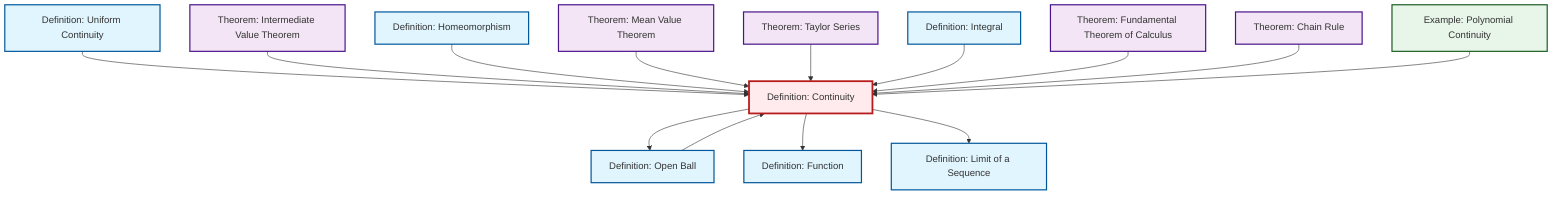 graph TD
    classDef definition fill:#e1f5fe,stroke:#01579b,stroke-width:2px
    classDef theorem fill:#f3e5f5,stroke:#4a148c,stroke-width:2px
    classDef axiom fill:#fff3e0,stroke:#e65100,stroke-width:2px
    classDef example fill:#e8f5e9,stroke:#1b5e20,stroke-width:2px
    classDef current fill:#ffebee,stroke:#b71c1c,stroke-width:3px
    def-limit["Definition: Limit of a Sequence"]:::definition
    def-function["Definition: Function"]:::definition
    thm-taylor-series["Theorem: Taylor Series"]:::theorem
    thm-intermediate-value["Theorem: Intermediate Value Theorem"]:::theorem
    def-integral["Definition: Integral"]:::definition
    def-continuity["Definition: Continuity"]:::definition
    def-homeomorphism["Definition: Homeomorphism"]:::definition
    ex-polynomial-continuity["Example: Polynomial Continuity"]:::example
    thm-chain-rule["Theorem: Chain Rule"]:::theorem
    thm-fundamental-calculus["Theorem: Fundamental Theorem of Calculus"]:::theorem
    def-uniform-continuity["Definition: Uniform Continuity"]:::definition
    thm-mean-value["Theorem: Mean Value Theorem"]:::theorem
    def-open-ball["Definition: Open Ball"]:::definition
    def-uniform-continuity --> def-continuity
    def-continuity --> def-open-ball
    thm-intermediate-value --> def-continuity
    def-homeomorphism --> def-continuity
    def-continuity --> def-function
    thm-mean-value --> def-continuity
    thm-taylor-series --> def-continuity
    def-integral --> def-continuity
    def-continuity --> def-limit
    thm-fundamental-calculus --> def-continuity
    def-open-ball --> def-continuity
    thm-chain-rule --> def-continuity
    ex-polynomial-continuity --> def-continuity
    class def-continuity current